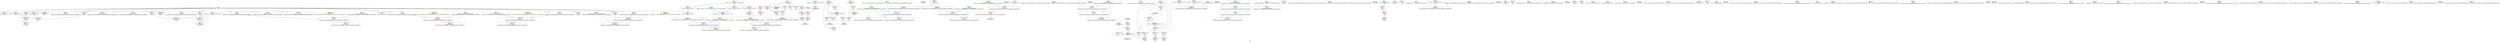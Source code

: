 digraph "SVFG" {
	label="SVFG";

	Node0x56235e0b0210 [shape=record,color=grey,label="{NodeID: 0\nNullPtr}"];
	Node0x56235e0b0210 -> Node0x56235e0c9410[style=solid];
	Node0x56235e0b0210 -> Node0x56235e0c9510[style=solid];
	Node0x56235e0b0210 -> Node0x56235e0c95e0[style=solid];
	Node0x56235e0b0210 -> Node0x56235e0c96b0[style=solid];
	Node0x56235e0b0210 -> Node0x56235e0c9780[style=solid];
	Node0x56235e0b0210 -> Node0x56235e0c9850[style=solid];
	Node0x56235e0b0210 -> Node0x56235e0c9920[style=solid];
	Node0x56235e0b0210 -> Node0x56235e0c99f0[style=solid];
	Node0x56235e0b0210 -> Node0x56235e0c9ac0[style=solid];
	Node0x56235e0b0210 -> Node0x56235e0c9b90[style=solid];
	Node0x56235e0b0210 -> Node0x56235e0c9c60[style=solid];
	Node0x56235e0b0210 -> Node0x56235e0c9d30[style=solid];
	Node0x56235e0b0210 -> Node0x56235e0c9e00[style=solid];
	Node0x56235e0b0210 -> Node0x56235e0c9ed0[style=solid];
	Node0x56235e0b0210 -> Node0x56235e0c9fa0[style=solid];
	Node0x56235e0b0210 -> Node0x56235e0ca070[style=solid];
	Node0x56235e0b0210 -> Node0x56235e0ca140[style=solid];
	Node0x56235e0b0210 -> Node0x56235e0ca210[style=solid];
	Node0x56235e0b0210 -> Node0x56235e0ca2e0[style=solid];
	Node0x56235e0b0210 -> Node0x56235e0ce1d0[style=solid];
	Node0x56235e0c7be0 [shape=record,color=purple,label="{NodeID: 97\n107\<--11\n\<--S\nmain\n}"];
	Node0x56235e0c7be0 -> Node0x56235e0cd100[style=solid];
	Node0x56235e0c5350 [shape=record,color=green,label="{NodeID: 14\n4\<--6\n_ZStL8__ioinit\<--_ZStL8__ioinit_field_insensitive\nGlob }"];
	Node0x56235e0c5350 -> Node0x56235e0caa60[style=solid];
	Node0x56235e0c7780 [shape=record,color=red,label="{NodeID: 111\n174\<--56\n\<--i\nmain\n}"];
	Node0x56235e0c6020 [shape=record,color=green,label="{NodeID: 28\n64\<--65\nexn.slot\<--exn.slot_field_insensitive\nmain\n}"];
	Node0x56235e0c6020 -> Node0x56235e0c79f0[style=solid];
	Node0x56235e0c6020 -> Node0x56235e0ce610[style=solid];
	Node0x56235e0c6020 -> Node0x56235e0ce7b0[style=solid];
	Node0x56235e0cd440 [shape=record,color=red,label="{NodeID: 125\n164\<--163\n\<--arrayidx22\nmain\n|{<s0>18}}"];
	Node0x56235e0cd440:s0 -> Node0x56235e0ed2a0[style=solid,color=red];
	Node0x56235e0c6d00 [shape=record,color=green,label="{NodeID: 42\n131\<--132\n_ZNSt7__cxx1112basic_stringIcSt11char_traitsIcESaIcEEixEm\<--_ZNSt7__cxx1112basic_stringIcSt11char_traitsIcESaIcEEixEm_field_insensitive\n}"];
	Node0x56235e0ebf90 [shape=record,color=black,label="{NodeID: 305\n36 = PHI()\n}"];
	Node0x56235e0cdfd0 [shape=record,color=blue,label="{NodeID: 139\n359\<--25\nllvm.global_ctors_0\<--\nGlob }"];
	Node0x56235e0c8a30 [shape=record,color=green,label="{NodeID: 56\n275\<--276\n__lhs.addr\<--__lhs.addr_field_insensitive\n_ZStplIcSt11char_traitsIcESaIcEENSt7__cxx1112basic_stringIT_T0_T1_EES5_RKS8_\n}"];
	Node0x56235e0c8a30 -> Node0x56235e0cd920[style=solid];
	Node0x56235e0c8a30 -> Node0x56235e0cefd0[style=solid];
	Node0x56235e0ed150 [shape=record,color=black,label="{NodeID: 319\n219 = PHI(60, 60, )\n1st arg _ZStplIcSt11char_traitsIcESaIcEENSt7__cxx1112basic_stringIT_T0_T1_EERKS8_S5_ }"];
	Node0x56235e0ed150 -> Node0x56235e0ceaf0[style=solid];
	Node0x56235e0cebc0 [shape=record,color=blue,label="{NodeID: 153\n223\<--220\n__rhs.addr\<--__rhs\n_ZStplIcSt11char_traitsIcESaIcEENSt7__cxx1112basic_stringIT_T0_T1_EERKS8_S5_\n}"];
	Node0x56235e0cebc0 -> Node0x56235e0cd5e0[style=dashed];
	Node0x56235e0c96b0 [shape=record,color=black,label="{NodeID: 70\n150\<--3\n\<--dummyVal\nmain\n}"];
	Node0x56235e0c96b0 -> Node0x56235e0ce6e0[style=solid];
	Node0x56235e0d4e00 [shape=record,color=grey,label="{NodeID: 250\n299 = Binary(298, 241, )\n}"];
	Node0x56235e0ca210 [shape=record,color=black,label="{NodeID: 84\n324\<--3\nlpad.val\<--dummyVal\n_ZStplIcSt11char_traitsIcESaIcEENSt7__cxx1112basic_stringIT_T0_T1_EES5_RKS8_\n}"];
	Node0x56235e0af320 [shape=record,color=green,label="{NodeID: 1\n7\<--1\n__dso_handle\<--dummyObj\nGlob }"];
	Node0x56235e0c7cb0 [shape=record,color=purple,label="{NodeID: 98\n126\<--11\narrayidx\<--S\nmain\n}"];
	Node0x56235e0c7cb0 -> Node0x56235e0cd1d0[style=solid];
	Node0x56235e0c5410 [shape=record,color=green,label="{NodeID: 15\n8\<--10\nn\<--n_field_insensitive\nGlob }"];
	Node0x56235e0c5410 -> Node0x56235e0c7510[style=solid];
	Node0x56235e0c5410 -> Node0x56235e0cded0[style=solid];
	Node0x56235e0c7850 [shape=record,color=red,label="{NodeID: 112\n189\<--56\n\<--i\nmain\n}"];
	Node0x56235e0c7850 -> Node0x56235e0d4c80[style=solid];
	Node0x56235e0c60f0 [shape=record,color=green,label="{NodeID: 29\n66\<--67\nehselector.slot\<--ehselector.slot_field_insensitive\nmain\n}"];
	Node0x56235e0c60f0 -> Node0x56235e0ccc20[style=solid];
	Node0x56235e0c60f0 -> Node0x56235e0ce6e0[style=solid];
	Node0x56235e0c60f0 -> Node0x56235e0ce880[style=solid];
	Node0x56235e0cd510 [shape=record,color=red,label="{NodeID: 126\n235\<--221\n\<--__lhs.addr\n_ZStplIcSt11char_traitsIcESaIcEENSt7__cxx1112basic_stringIT_T0_T1_EERKS8_S5_\n}"];
	Node0x56235e0c6e00 [shape=record,color=green,label="{NodeID: 43\n142\<--143\n_ZStplIcSt11char_traitsIcESaIcEENSt7__cxx1112basic_stringIT_T0_T1_EES5_RKS8_\<--_ZStplIcSt11char_traitsIcESaIcEENSt7__cxx1112basic_stringIT_T0_T1_EES5_RKS8__field_insensitive\n}"];
	Node0x56235e0ec060 [shape=record,color=black,label="{NodeID: 306\n112 = PHI()\n}"];
	Node0x56235e0ce0d0 [shape=record,color=blue,label="{NodeID: 140\n360\<--26\nllvm.global_ctors_1\<--_GLOBAL__sub_I_xyz111_0_1.cpp\nGlob }"];
	Node0x56235e0c8b00 [shape=record,color=green,label="{NodeID: 57\n277\<--278\n__rhs.addr\<--__rhs.addr_field_insensitive\n_ZStplIcSt11char_traitsIcESaIcEENSt7__cxx1112basic_stringIT_T0_T1_EES5_RKS8_\n}"];
	Node0x56235e0c8b00 -> Node0x56235e0cd9f0[style=solid];
	Node0x56235e0c8b00 -> Node0x56235e0cdac0[style=solid];
	Node0x56235e0c8b00 -> Node0x56235e0cf0a0[style=solid];
	Node0x56235e0ed2a0 [shape=record,color=black,label="{NodeID: 320\n220 = PHI(108, 164, )\n2nd arg _ZStplIcSt11char_traitsIcESaIcEENSt7__cxx1112basic_stringIT_T0_T1_EERKS8_S5_ }"];
	Node0x56235e0ed2a0 -> Node0x56235e0cebc0[style=solid];
	Node0x56235e0cec90 [shape=record,color=blue,label="{NodeID: 154\n225\<--234\nnrvo\<--\n_ZStplIcSt11char_traitsIcESaIcEENSt7__cxx1112basic_stringIT_T0_T1_EERKS8_S5_\n}"];
	Node0x56235e0cec90 -> Node0x56235e0ced60[style=dashed];
	Node0x56235e0c9780 [shape=record,color=black,label="{NodeID: 71\n154\<--3\n\<--dummyVal\nmain\n}"];
	Node0x56235e0d4f80 [shape=record,color=grey,label="{NodeID: 251\n86 = cmp(84, 85, )\n}"];
	Node0x56235e0ca2e0 [shape=record,color=black,label="{NodeID: 85\n325\<--3\nlpad.val5\<--dummyVal\n_ZStplIcSt11char_traitsIcESaIcEENSt7__cxx1112basic_stringIT_T0_T1_EES5_RKS8_\n}"];
	Node0x56235e0c44e0 [shape=record,color=green,label="{NodeID: 2\n9\<--1\n\<--dummyObj\nCan only get source location for instruction, argument, global var or function.}"];
	Node0x56235e0c7d80 [shape=record,color=purple,label="{NodeID: 99\n139\<--11\narrayidx17\<--S\nmain\n}"];
	Node0x56235e0c7d80 -> Node0x56235e0cd370[style=solid];
	Node0x56235e0c5510 [shape=record,color=green,label="{NodeID: 16\n11\<--14\nS\<--S_field_insensitive\nGlob }"];
	Node0x56235e0c5510 -> Node0x56235e0cab30[style=solid];
	Node0x56235e0c5510 -> Node0x56235e0c7b10[style=solid];
	Node0x56235e0c5510 -> Node0x56235e0c7be0[style=solid];
	Node0x56235e0c5510 -> Node0x56235e0c7cb0[style=solid];
	Node0x56235e0c5510 -> Node0x56235e0c7d80[style=solid];
	Node0x56235e0c5510 -> Node0x56235e0c7e50[style=solid];
	Node0x56235e0e0c60 [shape=record,color=yellow,style=double,label="{NodeID: 279\n24V_1 = ENCHI(MR_24V_0)\npts\{228 \}\nFun[_ZStplIcSt11char_traitsIcESaIcEENSt7__cxx1112basic_stringIT_T0_T1_EERKS8_S5_]}"];
	Node0x56235e0e0c60 -> Node0x56235e0cee30[style=dashed];
	Node0x56235e0c7920 [shape=record,color=red,label="{NodeID: 113\n121\<--58\n\<--l\nmain\n}"];
	Node0x56235e0c7920 -> Node0x56235e0d5100[style=solid];
	Node0x56235e0c61c0 [shape=record,color=green,label="{NodeID: 30\n68\<--69\nref.tmp3\<--ref.tmp3_field_insensitive\nmain\n|{<s0>9}}"];
	Node0x56235e0c61c0:s0 -> Node0x56235e0ed000[style=solid,color=red];
	Node0x56235e0cd5e0 [shape=record,color=red,label="{NodeID: 127\n239\<--223\n\<--__rhs.addr\n_ZStplIcSt11char_traitsIcESaIcEENSt7__cxx1112basic_stringIT_T0_T1_EERKS8_S5_\n}"];
	Node0x56235e0c6f00 [shape=record,color=green,label="{NodeID: 44\n177\<--178\nprintf\<--printf_field_insensitive\n}"];
	Node0x56235e0ec160 [shape=record,color=black,label="{NodeID: 307\n166 = PHI()\n}"];
	Node0x56235e0ce1d0 [shape=record,color=blue, style = dotted,label="{NodeID: 141\n361\<--3\nllvm.global_ctors_2\<--dummyVal\nGlob }"];
	Node0x56235e0c8bd0 [shape=record,color=green,label="{NodeID: 58\n279\<--280\nnrvo\<--nrvo_field_insensitive\n_ZStplIcSt11char_traitsIcESaIcEENSt7__cxx1112basic_stringIT_T0_T1_EES5_RKS8_\n}"];
	Node0x56235e0c8bd0 -> Node0x56235e0cdb90[style=solid];
	Node0x56235e0c8bd0 -> Node0x56235e0cf170[style=solid];
	Node0x56235e0c8bd0 -> Node0x56235e0cf310[style=solid];
	Node0x56235e0ced60 [shape=record,color=blue,label="{NodeID: 155\n225\<--245\nnrvo\<--\n_ZStplIcSt11char_traitsIcESaIcEENSt7__cxx1112basic_stringIT_T0_T1_EERKS8_S5_\n}"];
	Node0x56235e0ced60 -> Node0x56235e0cd6b0[style=dashed];
	Node0x56235e0c9850 [shape=record,color=black,label="{NodeID: 72\n155\<--3\n\<--dummyVal\nmain\n}"];
	Node0x56235e0c9850 -> Node0x56235e0ce7b0[style=solid];
	Node0x56235e0d5100 [shape=record,color=grey,label="{NodeID: 252\n122 = cmp(120, 121, )\n}"];
	Node0x56235e0ca3b0 [shape=record,color=black,label="{NodeID: 86\n37\<--38\n\<--_ZNSt8ios_base4InitD1Ev\nCan only get source location for instruction, argument, global var or function.}"];
	Node0x56235e0c4570 [shape=record,color=green,label="{NodeID: 3\n15\<--1\n.str\<--dummyObj\nGlob }"];
	Node0x56235e0df890 [shape=record,color=yellow,style=double,label="{NodeID: 266\n10V_1 = ENCHI(MR_10V_0)\npts\{65 \}\nFun[main]}"];
	Node0x56235e0df890 -> Node0x56235e0ce610[style=dashed];
	Node0x56235e0df890 -> Node0x56235e0ce7b0[style=dashed];
	Node0x56235e0c7e50 [shape=record,color=purple,label="{NodeID: 100\n163\<--11\narrayidx22\<--S\nmain\n}"];
	Node0x56235e0c7e50 -> Node0x56235e0cd440[style=solid];
	Node0x56235e0c5610 [shape=record,color=green,label="{NodeID: 17\n24\<--28\nllvm.global_ctors\<--llvm.global_ctors_field_insensitive\nGlob }"];
	Node0x56235e0c5610 -> Node0x56235e0c8260[style=solid];
	Node0x56235e0c5610 -> Node0x56235e0c7310[style=solid];
	Node0x56235e0c5610 -> Node0x56235e0c7410[style=solid];
	Node0x56235e0e0d40 [shape=record,color=yellow,style=double,label="{NodeID: 280\n26V_1 = ENCHI(MR_26V_0)\npts\{230 \}\nFun[_ZStplIcSt11char_traitsIcESaIcEENSt7__cxx1112basic_stringIT_T0_T1_EERKS8_S5_]}"];
	Node0x56235e0e0d40 -> Node0x56235e0cef00[style=dashed];
	Node0x56235e0c79f0 [shape=record,color=red,label="{NodeID: 114\n195\<--64\nexn\<--exn.slot\nmain\n}"];
	Node0x56235e0c6290 [shape=record,color=green,label="{NodeID: 31\n70\<--71\nj\<--j_field_insensitive\nmain\n}"];
	Node0x56235e0c6290 -> Node0x56235e0cccf0[style=solid];
	Node0x56235e0c6290 -> Node0x56235e0ccdc0[style=solid];
	Node0x56235e0c6290 -> Node0x56235e0cce90[style=solid];
	Node0x56235e0c6290 -> Node0x56235e0ccf60[style=solid];
	Node0x56235e0c6290 -> Node0x56235e0cd030[style=solid];
	Node0x56235e0c6290 -> Node0x56235e0ce540[style=solid];
	Node0x56235e0c6290 -> Node0x56235e0ce950[style=solid];
	Node0x56235e0cd6b0 [shape=record,color=red,label="{NodeID: 128\n246\<--225\nnrvo.val\<--nrvo\n_ZStplIcSt11char_traitsIcESaIcEENSt7__cxx1112basic_stringIT_T0_T1_EERKS8_S5_\n}"];
	Node0x56235e0c7000 [shape=record,color=green,label="{NodeID: 45\n180\<--181\n_ZStlsIcSt11char_traitsIcESaIcEERSt13basic_ostreamIT_T0_ES7_RKNSt7__cxx1112basic_stringIS4_S5_T1_EE\<--_ZStlsIcSt11char_traitsIcESaIcEERSt13basic_ostreamIT_T0_ES7_RKNSt7__cxx1112basic_stringIS4_S5_T1_EE_field_insensitive\n}"];
	Node0x56235e0ec260 [shape=record,color=black,label="{NodeID: 308\n176 = PHI()\n}"];
	Node0x56235e0ce2d0 [shape=record,color=blue,label="{NodeID: 142\n54\<--9\nretval\<--\nmain\n}"];
	Node0x56235e0ce2d0 -> Node0x56235e0c75e0[style=dashed];
	Node0x56235e0c8ca0 [shape=record,color=green,label="{NodeID: 59\n281\<--282\n__len\<--__len_field_insensitive\n_ZStplIcSt11char_traitsIcESaIcEENSt7__cxx1112basic_stringIT_T0_T1_EES5_RKS8_\n}"];
	Node0x56235e0c8ca0 -> Node0x56235e0cdc60[style=solid];
	Node0x56235e0c8ca0 -> Node0x56235e0cf240[style=solid];
	Node0x56235e0cee30 [shape=record,color=blue,label="{NodeID: 156\n227\<--249\nexn.slot\<--\n_ZStplIcSt11char_traitsIcESaIcEENSt7__cxx1112basic_stringIT_T0_T1_EERKS8_S5_\n}"];
	Node0x56235e0cee30 -> Node0x56235e0cd780[style=dashed];
	Node0x56235e0c9920 [shape=record,color=black,label="{NodeID: 73\n157\<--3\n\<--dummyVal\nmain\n}"];
	Node0x56235e0c9920 -> Node0x56235e0ce880[style=solid];
	Node0x56235e0d5280 [shape=record,color=grey,label="{NodeID: 253\n135 = cmp(128, 134, )\n}"];
	Node0x56235e0ca4b0 [shape=record,color=black,label="{NodeID: 87\n95\<--92\nconv\<--call2\nmain\n}"];
	Node0x56235e0ca4b0 -> Node0x56235e0ce470[style=solid];
	Node0x56235e0c4600 [shape=record,color=green,label="{NodeID: 4\n17\<--1\n.str.1\<--dummyObj\nGlob }"];
	Node0x56235e0df970 [shape=record,color=yellow,style=double,label="{NodeID: 267\n12V_1 = ENCHI(MR_12V_0)\npts\{67 \}\nFun[main]}"];
	Node0x56235e0df970 -> Node0x56235e0ce6e0[style=dashed];
	Node0x56235e0df970 -> Node0x56235e0ce880[style=dashed];
	Node0x56235e0c7f20 [shape=record,color=purple,label="{NodeID: 101\n77\<--15\n\<--.str\nmain\n}"];
	Node0x56235e0c5710 [shape=record,color=green,label="{NodeID: 18\n29\<--30\n__cxx_global_var_init\<--__cxx_global_var_init_field_insensitive\n}"];
	Node0x56235e0ccc20 [shape=record,color=red,label="{NodeID: 115\n196\<--66\nsel\<--ehselector.slot\nmain\n}"];
	Node0x56235e0c6360 [shape=record,color=green,label="{NodeID: 32\n72\<--73\nref.tmp15\<--ref.tmp15_field_insensitive\nmain\n|{<s0>13}}"];
	Node0x56235e0c6360:s0 -> Node0x56235e0ec990[style=solid,color=red];
	Node0x56235e0cd780 [shape=record,color=red,label="{NodeID: 129\n258\<--227\nexn\<--exn.slot\n_ZStplIcSt11char_traitsIcESaIcEENSt7__cxx1112basic_stringIT_T0_T1_EERKS8_S5_\n}"];
	Node0x56235e0c7100 [shape=record,color=green,label="{NodeID: 46\n183\<--184\n_ZSt4endlIcSt11char_traitsIcEERSt13basic_ostreamIT_T0_ES6_\<--_ZSt4endlIcSt11char_traitsIcEERSt13basic_ostreamIT_T0_ES6__field_insensitive\n}"];
	Node0x56235e0ec360 [shape=record,color=black,label="{NodeID: 309\n179 = PHI()\n}"];
	Node0x56235e0ce3a0 [shape=record,color=blue,label="{NodeID: 143\n56\<--82\ni\<--\nmain\n}"];
	Node0x56235e0ce3a0 -> Node0x56235e0dc880[style=dashed];
	Node0x56235e0c8d70 [shape=record,color=green,label="{NodeID: 60\n283\<--284\nexn.slot\<--exn.slot_field_insensitive\n_ZStplIcSt11char_traitsIcESaIcEENSt7__cxx1112basic_stringIT_T0_T1_EES5_RKS8_\n}"];
	Node0x56235e0c8d70 -> Node0x56235e0cdd30[style=solid];
	Node0x56235e0c8d70 -> Node0x56235e0cf3e0[style=solid];
	Node0x56235e0cef00 [shape=record,color=blue,label="{NodeID: 157\n229\<--251\nehselector.slot\<--\n_ZStplIcSt11char_traitsIcESaIcEENSt7__cxx1112basic_stringIT_T0_T1_EERKS8_S5_\n}"];
	Node0x56235e0cef00 -> Node0x56235e0cd850[style=dashed];
	Node0x56235e0c99f0 [shape=record,color=black,label="{NodeID: 74\n197\<--3\nlpad.val\<--dummyVal\nmain\n}"];
	Node0x56235e0ca580 [shape=record,color=black,label="{NodeID: 88\n125\<--124\nidxprom\<--\nmain\n}"];
	Node0x56235e0c4690 [shape=record,color=green,label="{NodeID: 5\n19\<--1\n.str.2\<--dummyObj\nGlob }"];
	Node0x56235e0c7ff0 [shape=record,color=purple,label="{NodeID: 102\n88\<--17\n\<--.str.1\nmain\n}"];
	Node0x56235e0c5810 [shape=record,color=green,label="{NodeID: 19\n33\<--34\n_ZNSt8ios_base4InitC1Ev\<--_ZNSt8ios_base4InitC1Ev_field_insensitive\n}"];
	Node0x56235e0cccf0 [shape=record,color=red,label="{NodeID: 116\n120\<--70\n\<--j\nmain\n}"];
	Node0x56235e0cccf0 -> Node0x56235e0d5100[style=solid];
	Node0x56235e0c6430 [shape=record,color=green,label="{NodeID: 33\n74\<--75\nref.tmp20\<--ref.tmp20_field_insensitive\nmain\n|{<s0>18}}"];
	Node0x56235e0c6430:s0 -> Node0x56235e0ed000[style=solid,color=red];
	Node0x56235e0cd850 [shape=record,color=red,label="{NodeID: 130\n259\<--229\nsel\<--ehselector.slot\n_ZStplIcSt11char_traitsIcESaIcEENSt7__cxx1112basic_stringIT_T0_T1_EERKS8_S5_\n}"];
	Node0x56235e0c7200 [shape=record,color=green,label="{NodeID: 47\n185\<--186\n_ZNSolsEPFRSoS_E\<--_ZNSolsEPFRSoS_E_field_insensitive\n}"];
	Node0x56235e0ec4c0 [shape=record,color=black,label="{NodeID: 310\n182 = PHI()\n}"];
	Node0x56235e0ce470 [shape=record,color=blue,label="{NodeID: 144\n58\<--95\nl\<--conv\nmain\n}"];
	Node0x56235e0ce470 -> Node0x56235e0c7920[style=dashed];
	Node0x56235e0ce470 -> Node0x56235e0dcd80[style=dashed];
	Node0x56235e0c8e40 [shape=record,color=green,label="{NodeID: 61\n285\<--286\nehselector.slot\<--ehselector.slot_field_insensitive\n_ZStplIcSt11char_traitsIcESaIcEENSt7__cxx1112basic_stringIT_T0_T1_EES5_RKS8_\n}"];
	Node0x56235e0c8e40 -> Node0x56235e0cde00[style=solid];
	Node0x56235e0c8e40 -> Node0x56235e0cf4b0[style=solid];
	Node0x56235e0cefd0 [shape=record,color=blue,label="{NodeID: 158\n275\<--273\n__lhs.addr\<--__lhs\n_ZStplIcSt11char_traitsIcESaIcEENSt7__cxx1112basic_stringIT_T0_T1_EES5_RKS8_\n}"];
	Node0x56235e0cefd0 -> Node0x56235e0cd920[style=dashed];
	Node0x56235e0c9ac0 [shape=record,color=black,label="{NodeID: 75\n198\<--3\nlpad.val34\<--dummyVal\nmain\n}"];
	Node0x56235e0dc880 [shape=record,color=black,label="{NodeID: 255\nMR_6V_3 = PHI(MR_6V_4, MR_6V_2, )\npts\{57 \}\n}"];
	Node0x56235e0dc880 -> Node0x56235e0c76b0[style=dashed];
	Node0x56235e0dc880 -> Node0x56235e0c7780[style=dashed];
	Node0x56235e0dc880 -> Node0x56235e0c7850[style=dashed];
	Node0x56235e0dc880 -> Node0x56235e0cea20[style=dashed];
	Node0x56235e0ca650 [shape=record,color=black,label="{NodeID: 89\n128\<--127\nconv10\<--\nmain\n}"];
	Node0x56235e0ca650 -> Node0x56235e0d5280[style=solid];
	Node0x56235e0c4ed0 [shape=record,color=green,label="{NodeID: 6\n21\<--1\n.str.3\<--dummyObj\nGlob }"];
	Node0x56235e0dfb30 [shape=record,color=yellow,style=double,label="{NodeID: 269\n16V_1 = ENCHI(MR_16V_0)\npts\{140000 \}\nFun[main]}"];
	Node0x56235e0dfb30 -> Node0x56235e0cd100[style=dashed];
	Node0x56235e0dfb30 -> Node0x56235e0cd1d0[style=dashed];
	Node0x56235e0dfb30 -> Node0x56235e0cd370[style=dashed];
	Node0x56235e0dfb30 -> Node0x56235e0cd440[style=dashed];
	Node0x56235e0c80c0 [shape=record,color=purple,label="{NodeID: 103\n100\<--19\n\<--.str.2\nmain\n}"];
	Node0x56235e0c5910 [shape=record,color=green,label="{NodeID: 20\n39\<--40\n__cxa_atexit\<--__cxa_atexit_field_insensitive\n}"];
	Node0x56235e0ccdc0 [shape=record,color=red,label="{NodeID: 117\n124\<--70\n\<--j\nmain\n}"];
	Node0x56235e0ccdc0 -> Node0x56235e0ca580[style=solid];
	Node0x56235e0c6500 [shape=record,color=green,label="{NodeID: 34\n79\<--80\nscanf\<--scanf_field_insensitive\n}"];
	Node0x56235e0cd920 [shape=record,color=red,label="{NodeID: 131\n303\<--275\n\<--__lhs.addr\n_ZStplIcSt11char_traitsIcESaIcEENSt7__cxx1112basic_stringIT_T0_T1_EES5_RKS8_\n}"];
	Node0x56235e0c8320 [shape=record,color=green,label="{NodeID: 48\n211\<--212\n__gxx_personality_v0\<--__gxx_personality_v0_field_insensitive\n}"];
	Node0x56235e0ec590 [shape=record,color=black,label="{NodeID: 311\n240 = PHI()\n}"];
	Node0x56235e0ce540 [shape=record,color=blue,label="{NodeID: 145\n70\<--82\nj\<--\nmain\n}"];
	Node0x56235e0ce540 -> Node0x56235e0cccf0[style=dashed];
	Node0x56235e0ce540 -> Node0x56235e0ccdc0[style=dashed];
	Node0x56235e0ce540 -> Node0x56235e0cce90[style=dashed];
	Node0x56235e0ce540 -> Node0x56235e0ccf60[style=dashed];
	Node0x56235e0ce540 -> Node0x56235e0cd030[style=dashed];
	Node0x56235e0ce540 -> Node0x56235e0ce950[style=dashed];
	Node0x56235e0ce540 -> Node0x56235e0dd280[style=dashed];
	Node0x56235e0c8f10 [shape=record,color=green,label="{NodeID: 62\n291\<--292\n_ZNSt7__cxx1112basic_stringIcSt11char_traitsIcESaIcEEC1Ev\<--_ZNSt7__cxx1112basic_stringIcSt11char_traitsIcESaIcEEC1Ev_field_insensitive\n}"];
	Node0x56235e0cf0a0 [shape=record,color=blue,label="{NodeID: 159\n277\<--274\n__rhs.addr\<--__rhs\n_ZStplIcSt11char_traitsIcESaIcEENSt7__cxx1112basic_stringIT_T0_T1_EES5_RKS8_\n}"];
	Node0x56235e0cf0a0 -> Node0x56235e0cd9f0[style=dashed];
	Node0x56235e0cf0a0 -> Node0x56235e0cdac0[style=dashed];
	Node0x56235e0c9b90 [shape=record,color=black,label="{NodeID: 76\n248\<--3\n\<--dummyVal\n_ZStplIcSt11char_traitsIcESaIcEENSt7__cxx1112basic_stringIT_T0_T1_EERKS8_S5_\n}"];
	Node0x56235e0dcd80 [shape=record,color=black,label="{NodeID: 256\nMR_8V_2 = PHI(MR_8V_3, MR_8V_1, )\npts\{59 \}\n}"];
	Node0x56235e0dcd80 -> Node0x56235e0ce470[style=dashed];
	Node0x56235e0ca720 [shape=record,color=black,label="{NodeID: 90\n134\<--133\nconv13\<--\nmain\n}"];
	Node0x56235e0ca720 -> Node0x56235e0d5280[style=solid];
	Node0x56235e0c4f60 [shape=record,color=green,label="{NodeID: 7\n23\<--1\n_ZSt4cout\<--dummyObj\nGlob }"];
	Node0x56235e0c8190 [shape=record,color=purple,label="{NodeID: 104\n175\<--21\n\<--.str.3\nmain\n}"];
	Node0x56235e0c5a10 [shape=record,color=green,label="{NodeID: 21\n38\<--44\n_ZNSt8ios_base4InitD1Ev\<--_ZNSt8ios_base4InitD1Ev_field_insensitive\n}"];
	Node0x56235e0c5a10 -> Node0x56235e0ca3b0[style=solid];
	Node0x56235e0cce90 [shape=record,color=red,label="{NodeID: 118\n137\<--70\n\<--j\nmain\n}"];
	Node0x56235e0cce90 -> Node0x56235e0ca7f0[style=solid];
	Node0x56235e0c6600 [shape=record,color=green,label="{NodeID: 35\n93\<--94\nstrlen\<--strlen_field_insensitive\n}"];
	Node0x56235e0cd9f0 [shape=record,color=red,label="{NodeID: 132\n293\<--277\n\<--__rhs.addr\n_ZStplIcSt11char_traitsIcESaIcEENSt7__cxx1112basic_stringIT_T0_T1_EES5_RKS8_\n}"];
	Node0x56235e0c8420 [shape=record,color=green,label="{NodeID: 49\n221\<--222\n__lhs.addr\<--__lhs.addr_field_insensitive\n_ZStplIcSt11char_traitsIcESaIcEENSt7__cxx1112basic_stringIT_T0_T1_EERKS8_S5_\n}"];
	Node0x56235e0c8420 -> Node0x56235e0cd510[style=solid];
	Node0x56235e0c8420 -> Node0x56235e0ceaf0[style=solid];
	Node0x56235e0ec660 [shape=record,color=black,label="{NodeID: 312\n304 = PHI()\n}"];
	Node0x56235e0ce610 [shape=record,color=blue,label="{NodeID: 146\n64\<--148\nexn.slot\<--\nmain\n}"];
	Node0x56235e0ce610 -> Node0x56235e0c79f0[style=dashed];
	Node0x56235e0c9010 [shape=record,color=green,label="{NodeID: 63\n295\<--296\n_ZNKSt7__cxx1112basic_stringIcSt11char_traitsIcESaIcEE4sizeEv\<--_ZNKSt7__cxx1112basic_stringIcSt11char_traitsIcESaIcEE4sizeEv_field_insensitive\n}"];
	Node0x56235e0cf170 [shape=record,color=blue,label="{NodeID: 160\n279\<--234\nnrvo\<--\n_ZStplIcSt11char_traitsIcESaIcEENSt7__cxx1112basic_stringIT_T0_T1_EES5_RKS8_\n}"];
	Node0x56235e0cf170 -> Node0x56235e0cf310[style=dashed];
	Node0x56235e0c9c60 [shape=record,color=black,label="{NodeID: 77\n249\<--3\n\<--dummyVal\n_ZStplIcSt11char_traitsIcESaIcEENSt7__cxx1112basic_stringIT_T0_T1_EERKS8_S5_\n}"];
	Node0x56235e0c9c60 -> Node0x56235e0cee30[style=solid];
	Node0x56235e0dd280 [shape=record,color=black,label="{NodeID: 257\nMR_14V_2 = PHI(MR_14V_4, MR_14V_1, )\npts\{71 \}\n}"];
	Node0x56235e0dd280 -> Node0x56235e0ce540[style=dashed];
	Node0x56235e0ca7f0 [shape=record,color=black,label="{NodeID: 91\n138\<--137\nidxprom16\<--\nmain\n}"];
	Node0x56235e0c4ff0 [shape=record,color=green,label="{NodeID: 8\n25\<--1\n\<--dummyObj\nCan only get source location for instruction, argument, global var or function.}"];
	Node0x56235e0c8260 [shape=record,color=purple,label="{NodeID: 105\n359\<--24\nllvm.global_ctors_0\<--llvm.global_ctors\nGlob }"];
	Node0x56235e0c8260 -> Node0x56235e0cdfd0[style=solid];
	Node0x56235e0c5b10 [shape=record,color=green,label="{NodeID: 22\n51\<--52\nmain\<--main_field_insensitive\n}"];
	Node0x56235e0ccf60 [shape=record,color=red,label="{NodeID: 119\n161\<--70\n\<--j\nmain\n}"];
	Node0x56235e0ccf60 -> Node0x56235e0ca8c0[style=solid];
	Node0x56235e0c6700 [shape=record,color=green,label="{NodeID: 36\n98\<--99\n_ZNSaIcEC1Ev\<--_ZNSaIcEC1Ev_field_insensitive\n}"];
	Node0x56235e0cdac0 [shape=record,color=red,label="{NodeID: 133\n305\<--277\n\<--__rhs.addr\n_ZStplIcSt11char_traitsIcESaIcEENSt7__cxx1112basic_stringIT_T0_T1_EES5_RKS8_\n}"];
	Node0x56235e0c84f0 [shape=record,color=green,label="{NodeID: 50\n223\<--224\n__rhs.addr\<--__rhs.addr_field_insensitive\n_ZStplIcSt11char_traitsIcESaIcEENSt7__cxx1112basic_stringIT_T0_T1_EERKS8_S5_\n}"];
	Node0x56235e0c84f0 -> Node0x56235e0cd5e0[style=solid];
	Node0x56235e0c84f0 -> Node0x56235e0cebc0[style=solid];
	Node0x56235e0ec760 [shape=record,color=black,label="{NodeID: 313\n294 = PHI()\n}"];
	Node0x56235e0ec760 -> Node0x56235e0cf240[style=solid];
	Node0x56235e0ce6e0 [shape=record,color=blue,label="{NodeID: 147\n66\<--150\nehselector.slot\<--\nmain\n}"];
	Node0x56235e0ce6e0 -> Node0x56235e0ccc20[style=dashed];
	Node0x56235e0c9110 [shape=record,color=green,label="{NodeID: 64\n301\<--302\n_ZNSt7__cxx1112basic_stringIcSt11char_traitsIcESaIcEE7reserveEm\<--_ZNSt7__cxx1112basic_stringIcSt11char_traitsIcESaIcEE7reserveEm_field_insensitive\n}"];
	Node0x56235e0cf240 [shape=record,color=blue,label="{NodeID: 161\n281\<--294\n__len\<--call\n_ZStplIcSt11char_traitsIcESaIcEENSt7__cxx1112basic_stringIT_T0_T1_EES5_RKS8_\n}"];
	Node0x56235e0cf240 -> Node0x56235e0cdc60[style=dashed];
	Node0x56235e0c9d30 [shape=record,color=black,label="{NodeID: 78\n251\<--3\n\<--dummyVal\n_ZStplIcSt11char_traitsIcESaIcEENSt7__cxx1112basic_stringIT_T0_T1_EERKS8_S5_\n}"];
	Node0x56235e0c9d30 -> Node0x56235e0cef00[style=solid];
	Node0x56235e0ca8c0 [shape=record,color=black,label="{NodeID: 92\n162\<--161\nidxprom21\<--\nmain\n}"];
	Node0x56235e0c5080 [shape=record,color=green,label="{NodeID: 9\n82\<--1\n\<--dummyObj\nCan only get source location for instruction, argument, global var or function.}"];
	Node0x56235e0c7310 [shape=record,color=purple,label="{NodeID: 106\n360\<--24\nllvm.global_ctors_1\<--llvm.global_ctors\nGlob }"];
	Node0x56235e0c7310 -> Node0x56235e0ce0d0[style=solid];
	Node0x56235e0c5c10 [shape=record,color=green,label="{NodeID: 23\n54\<--55\nretval\<--retval_field_insensitive\nmain\n}"];
	Node0x56235e0c5c10 -> Node0x56235e0c75e0[style=solid];
	Node0x56235e0c5c10 -> Node0x56235e0ce2d0[style=solid];
	Node0x56235e0cd030 [shape=record,color=red,label="{NodeID: 120\n170\<--70\n\<--j\nmain\n}"];
	Node0x56235e0cd030 -> Node0x56235e0d4b00[style=solid];
	Node0x56235e0c6800 [shape=record,color=green,label="{NodeID: 37\n102\<--103\n_ZNSt7__cxx1112basic_stringIcSt11char_traitsIcESaIcEEC1EPKcRKS3_\<--_ZNSt7__cxx1112basic_stringIcSt11char_traitsIcESaIcEEC1EPKcRKS3__field_insensitive\n}"];
	Node0x56235e0ea050 [shape=record,color=black,label="{NodeID: 300\n78 = PHI()\n}"];
	Node0x56235e0cdb90 [shape=record,color=red,label="{NodeID: 134\n310\<--279\nnrvo.val\<--nrvo\n_ZStplIcSt11char_traitsIcESaIcEENSt7__cxx1112basic_stringIT_T0_T1_EES5_RKS8_\n}"];
	Node0x56235e0c85c0 [shape=record,color=green,label="{NodeID: 51\n225\<--226\nnrvo\<--nrvo_field_insensitive\n_ZStplIcSt11char_traitsIcESaIcEENSt7__cxx1112basic_stringIT_T0_T1_EERKS8_S5_\n}"];
	Node0x56235e0c85c0 -> Node0x56235e0cd6b0[style=solid];
	Node0x56235e0c85c0 -> Node0x56235e0cec90[style=solid];
	Node0x56235e0c85c0 -> Node0x56235e0ced60[style=solid];
	Node0x56235e0ec8c0 [shape=record,color=black,label="{NodeID: 314\n306 = PHI()\n}"];
	Node0x56235e0ce7b0 [shape=record,color=blue,label="{NodeID: 148\n64\<--155\nexn.slot\<--\nmain\n}"];
	Node0x56235e0ce7b0 -> Node0x56235e0c79f0[style=dashed];
	Node0x56235e0c9210 [shape=record,color=green,label="{NodeID: 65\n307\<--308\n_ZNSt7__cxx1112basic_stringIcSt11char_traitsIcESaIcEE6appendERKS4_\<--_ZNSt7__cxx1112basic_stringIcSt11char_traitsIcESaIcEE6appendERKS4__field_insensitive\n}"];
	Node0x56235e0cf310 [shape=record,color=blue,label="{NodeID: 162\n279\<--245\nnrvo\<--\n_ZStplIcSt11char_traitsIcESaIcEENSt7__cxx1112basic_stringIT_T0_T1_EES5_RKS8_\n}"];
	Node0x56235e0cf310 -> Node0x56235e0cdb90[style=dashed];
	Node0x56235e0c9e00 [shape=record,color=black,label="{NodeID: 79\n260\<--3\nlpad.val\<--dummyVal\n_ZStplIcSt11char_traitsIcESaIcEENSt7__cxx1112basic_stringIT_T0_T1_EERKS8_S5_\n}"];
	Node0x56235e0ca990 [shape=record,color=black,label="{NodeID: 93\n53\<--193\nmain_ret\<--\nmain\n}"];
	Node0x56235e0c5110 [shape=record,color=green,label="{NodeID: 10\n130\<--1\n\<--dummyObj\nCan only get source location for instruction, argument, global var or function.}"];
	Node0x56235e0c7410 [shape=record,color=purple,label="{NodeID: 107\n361\<--24\nllvm.global_ctors_2\<--llvm.global_ctors\nGlob }"];
	Node0x56235e0c7410 -> Node0x56235e0ce1d0[style=solid];
	Node0x56235e0c5ce0 [shape=record,color=green,label="{NodeID: 24\n56\<--57\ni\<--i_field_insensitive\nmain\n}"];
	Node0x56235e0c5ce0 -> Node0x56235e0c76b0[style=solid];
	Node0x56235e0c5ce0 -> Node0x56235e0c7780[style=solid];
	Node0x56235e0c5ce0 -> Node0x56235e0c7850[style=solid];
	Node0x56235e0c5ce0 -> Node0x56235e0ce3a0[style=solid];
	Node0x56235e0c5ce0 -> Node0x56235e0cea20[style=solid];
	Node0x56235e0cd100 [shape=record,color=red,label="{NodeID: 121\n108\<--107\n\<--\nmain\n|{<s0>9}}"];
	Node0x56235e0cd100:s0 -> Node0x56235e0ed2a0[style=solid,color=red];
	Node0x56235e0c6900 [shape=record,color=green,label="{NodeID: 38\n105\<--106\n_ZNSaIcED1Ev\<--_ZNSaIcED1Ev_field_insensitive\n}"];
	Node0x56235e0ea120 [shape=record,color=black,label="{NodeID: 301\n129 = PHI()\n}"];
	Node0x56235e0ea120 -> Node0x56235e0cd2a0[style=solid];
	Node0x56235e0cdc60 [shape=record,color=red,label="{NodeID: 135\n298\<--281\n\<--__len\n_ZStplIcSt11char_traitsIcESaIcEENSt7__cxx1112basic_stringIT_T0_T1_EES5_RKS8_\n}"];
	Node0x56235e0cdc60 -> Node0x56235e0d4e00[style=solid];
	Node0x56235e0c8690 [shape=record,color=green,label="{NodeID: 52\n227\<--228\nexn.slot\<--exn.slot_field_insensitive\n_ZStplIcSt11char_traitsIcESaIcEENSt7__cxx1112basic_stringIT_T0_T1_EERKS8_S5_\n}"];
	Node0x56235e0c8690 -> Node0x56235e0cd780[style=solid];
	Node0x56235e0c8690 -> Node0x56235e0cee30[style=solid];
	Node0x56235e0ec990 [shape=record,color=black,label="{NodeID: 315\n272 = PHI(72, )\n0th arg _ZStplIcSt11char_traitsIcESaIcEENSt7__cxx1112basic_stringIT_T0_T1_EES5_RKS8_ }"];
	Node0x56235e0ce880 [shape=record,color=blue,label="{NodeID: 149\n66\<--157\nehselector.slot\<--\nmain\n}"];
	Node0x56235e0ce880 -> Node0x56235e0ccc20[style=dashed];
	Node0x56235e0c9310 [shape=record,color=green,label="{NodeID: 66\n26\<--355\n_GLOBAL__sub_I_xyz111_0_1.cpp\<--_GLOBAL__sub_I_xyz111_0_1.cpp_field_insensitive\n}"];
	Node0x56235e0c9310 -> Node0x56235e0ce0d0[style=solid];
	Node0x56235e0cf3e0 [shape=record,color=blue,label="{NodeID: 163\n283\<--313\nexn.slot\<--\n_ZStplIcSt11char_traitsIcESaIcEENSt7__cxx1112basic_stringIT_T0_T1_EES5_RKS8_\n}"];
	Node0x56235e0cf3e0 -> Node0x56235e0cdd30[style=dashed];
	Node0x56235e0c9ed0 [shape=record,color=black,label="{NodeID: 80\n261\<--3\nlpad.val1\<--dummyVal\n_ZStplIcSt11char_traitsIcESaIcEENSt7__cxx1112basic_stringIT_T0_T1_EERKS8_S5_\n}"];
	Node0x56235e0caa60 [shape=record,color=purple,label="{NodeID: 94\n35\<--4\n\<--_ZStL8__ioinit\n__cxx_global_var_init\n}"];
	Node0x56235e0c51a0 [shape=record,color=green,label="{NodeID: 11\n234\<--1\n\<--dummyObj\nCan only get source location for instruction, argument, global var or function.}"];
	Node0x56235e0dffc0 [shape=record,color=yellow,style=double,label="{NodeID: 274\n36V_1 = ENCHI(MR_36V_0)\npts\{284 \}\nFun[_ZStplIcSt11char_traitsIcESaIcEENSt7__cxx1112basic_stringIT_T0_T1_EES5_RKS8_]}"];
	Node0x56235e0dffc0 -> Node0x56235e0cf3e0[style=dashed];
	Node0x56235e0c7510 [shape=record,color=red,label="{NodeID: 108\n85\<--8\n\<--n\nmain\n}"];
	Node0x56235e0c7510 -> Node0x56235e0d4f80[style=solid];
	Node0x56235e0c5db0 [shape=record,color=green,label="{NodeID: 25\n58\<--59\nl\<--l_field_insensitive\nmain\n}"];
	Node0x56235e0c5db0 -> Node0x56235e0c7920[style=solid];
	Node0x56235e0c5db0 -> Node0x56235e0ce470[style=solid];
	Node0x56235e0cd1d0 [shape=record,color=red,label="{NodeID: 122\n127\<--126\n\<--arrayidx\nmain\n}"];
	Node0x56235e0cd1d0 -> Node0x56235e0ca650[style=solid];
	Node0x56235e0c6a00 [shape=record,color=green,label="{NodeID: 39\n110\<--111\n_ZStplIcSt11char_traitsIcESaIcEENSt7__cxx1112basic_stringIT_T0_T1_EERKS8_S5_\<--_ZStplIcSt11char_traitsIcESaIcEENSt7__cxx1112basic_stringIT_T0_T1_EERKS8_S5__field_insensitive\n}"];
	Node0x56235e0ebcc0 [shape=record,color=black,label="{NodeID: 302\n90 = PHI()\n}"];
	Node0x56235e0cdd30 [shape=record,color=red,label="{NodeID: 136\n322\<--283\nexn\<--exn.slot\n_ZStplIcSt11char_traitsIcESaIcEENSt7__cxx1112basic_stringIT_T0_T1_EES5_RKS8_\n}"];
	Node0x56235e0c8760 [shape=record,color=green,label="{NodeID: 53\n229\<--230\nehselector.slot\<--ehselector.slot_field_insensitive\n_ZStplIcSt11char_traitsIcESaIcEENSt7__cxx1112basic_stringIT_T0_T1_EERKS8_S5_\n}"];
	Node0x56235e0c8760 -> Node0x56235e0cd850[style=solid];
	Node0x56235e0c8760 -> Node0x56235e0cef00[style=solid];
	Node0x56235e0ece20 [shape=record,color=black,label="{NodeID: 316\n273 = PHI(140, )\n1st arg _ZStplIcSt11char_traitsIcESaIcEENSt7__cxx1112basic_stringIT_T0_T1_EES5_RKS8_ }"];
	Node0x56235e0ece20 -> Node0x56235e0cefd0[style=solid];
	Node0x56235e0ce950 [shape=record,color=blue,label="{NodeID: 150\n70\<--171\nj\<--inc\nmain\n}"];
	Node0x56235e0ce950 -> Node0x56235e0cccf0[style=dashed];
	Node0x56235e0ce950 -> Node0x56235e0ccdc0[style=dashed];
	Node0x56235e0ce950 -> Node0x56235e0cce90[style=dashed];
	Node0x56235e0ce950 -> Node0x56235e0ccf60[style=dashed];
	Node0x56235e0ce950 -> Node0x56235e0cd030[style=dashed];
	Node0x56235e0ce950 -> Node0x56235e0ce950[style=dashed];
	Node0x56235e0ce950 -> Node0x56235e0dd280[style=dashed];
	Node0x56235e0c9410 [shape=record,color=black,label="{NodeID: 67\n2\<--3\ndummyVal\<--dummyVal\n}"];
	Node0x56235e0cf4b0 [shape=record,color=blue,label="{NodeID: 164\n285\<--315\nehselector.slot\<--\n_ZStplIcSt11char_traitsIcESaIcEENSt7__cxx1112basic_stringIT_T0_T1_EES5_RKS8_\n}"];
	Node0x56235e0cf4b0 -> Node0x56235e0cde00[style=dashed];
	Node0x56235e0c9fa0 [shape=record,color=black,label="{NodeID: 81\n312\<--3\n\<--dummyVal\n_ZStplIcSt11char_traitsIcESaIcEENSt7__cxx1112basic_stringIT_T0_T1_EES5_RKS8_\n}"];
	Node0x56235e0cab30 [shape=record,color=purple,label="{NodeID: 95\n89\<--11\n\<--S\nmain\n}"];
	Node0x56235e0c5230 [shape=record,color=green,label="{NodeID: 12\n241\<--1\n\<--dummyObj\nCan only get source location for instruction, argument, global var or function.}"];
	Node0x56235e0e00a0 [shape=record,color=yellow,style=double,label="{NodeID: 275\n38V_1 = ENCHI(MR_38V_0)\npts\{286 \}\nFun[_ZStplIcSt11char_traitsIcESaIcEENSt7__cxx1112basic_stringIT_T0_T1_EES5_RKS8_]}"];
	Node0x56235e0e00a0 -> Node0x56235e0cf4b0[style=dashed];
	Node0x56235e0c75e0 [shape=record,color=red,label="{NodeID: 109\n193\<--54\n\<--retval\nmain\n}"];
	Node0x56235e0c75e0 -> Node0x56235e0ca990[style=solid];
	Node0x56235e0c5e80 [shape=record,color=green,label="{NodeID: 26\n60\<--61\ns\<--s_field_insensitive\nmain\n|{<s0>9|<s1>13|<s2>18}}"];
	Node0x56235e0c5e80:s0 -> Node0x56235e0ed150[style=solid,color=red];
	Node0x56235e0c5e80:s1 -> Node0x56235e0ecef0[style=solid,color=red];
	Node0x56235e0c5e80:s2 -> Node0x56235e0ed150[style=solid,color=red];
	Node0x56235e0cd2a0 [shape=record,color=red,label="{NodeID: 123\n133\<--129\n\<--call12\nmain\n}"];
	Node0x56235e0cd2a0 -> Node0x56235e0ca720[style=solid];
	Node0x56235e0c6b00 [shape=record,color=green,label="{NodeID: 40\n113\<--114\n_ZNSt7__cxx1112basic_stringIcSt11char_traitsIcESaIcEEaSEOS4_\<--_ZNSt7__cxx1112basic_stringIcSt11char_traitsIcESaIcEEaSEOS4__field_insensitive\n}"];
	Node0x56235e0ebd90 [shape=record,color=black,label="{NodeID: 303\n92 = PHI()\n}"];
	Node0x56235e0ebd90 -> Node0x56235e0ca4b0[style=solid];
	Node0x56235e0cde00 [shape=record,color=red,label="{NodeID: 137\n323\<--285\nsel\<--ehselector.slot\n_ZStplIcSt11char_traitsIcESaIcEENSt7__cxx1112basic_stringIT_T0_T1_EES5_RKS8_\n}"];
	Node0x56235e0c8830 [shape=record,color=green,label="{NodeID: 54\n237\<--238\n_ZNSt7__cxx1112basic_stringIcSt11char_traitsIcESaIcEEC1ERKS4_\<--_ZNSt7__cxx1112basic_stringIcSt11char_traitsIcESaIcEEC1ERKS4__field_insensitive\n}"];
	Node0x56235e0ecef0 [shape=record,color=black,label="{NodeID: 317\n274 = PHI(60, )\n2nd arg _ZStplIcSt11char_traitsIcESaIcEENSt7__cxx1112basic_stringIT_T0_T1_EES5_RKS8_ }"];
	Node0x56235e0ecef0 -> Node0x56235e0cf0a0[style=solid];
	Node0x56235e0cea20 [shape=record,color=blue,label="{NodeID: 151\n56\<--190\ni\<--inc32\nmain\n}"];
	Node0x56235e0cea20 -> Node0x56235e0dc880[style=dashed];
	Node0x56235e0c9510 [shape=record,color=black,label="{NodeID: 68\n147\<--3\n\<--dummyVal\nmain\n}"];
	Node0x56235e0d4b00 [shape=record,color=grey,label="{NodeID: 248\n171 = Binary(170, 82, )\n}"];
	Node0x56235e0d4b00 -> Node0x56235e0ce950[style=solid];
	Node0x56235e0ca070 [shape=record,color=black,label="{NodeID: 82\n313\<--3\n\<--dummyVal\n_ZStplIcSt11char_traitsIcESaIcEENSt7__cxx1112basic_stringIT_T0_T1_EES5_RKS8_\n}"];
	Node0x56235e0ca070 -> Node0x56235e0cf3e0[style=solid];
	Node0x56235df425d0 [shape=record,color=yellow,style=double,label="{NodeID: 262\n2V_1 = ENCHI(MR_2V_0)\npts\{10 \}\nFun[main]}"];
	Node0x56235df425d0 -> Node0x56235e0c7510[style=dashed];
	Node0x56235e0c7b10 [shape=record,color=purple,label="{NodeID: 96\n91\<--11\n\<--S\nmain\n}"];
	Node0x56235e0c52c0 [shape=record,color=green,label="{NodeID: 13\n245\<--1\n\<--dummyObj\nCan only get source location for instruction, argument, global var or function.}"];
	Node0x56235e0c76b0 [shape=record,color=red,label="{NodeID: 110\n84\<--56\n\<--i\nmain\n}"];
	Node0x56235e0c76b0 -> Node0x56235e0d4f80[style=solid];
	Node0x56235e0c5f50 [shape=record,color=green,label="{NodeID: 27\n62\<--63\nref.tmp\<--ref.tmp_field_insensitive\nmain\n}"];
	Node0x56235e0cd370 [shape=record,color=red,label="{NodeID: 124\n140\<--139\n\<--arrayidx17\nmain\n|{<s0>13}}"];
	Node0x56235e0cd370:s0 -> Node0x56235e0ece20[style=solid,color=red];
	Node0x56235e0c6c00 [shape=record,color=green,label="{NodeID: 41\n116\<--117\n_ZNSt7__cxx1112basic_stringIcSt11char_traitsIcESaIcEED1Ev\<--_ZNSt7__cxx1112basic_stringIcSt11char_traitsIcESaIcEED1Ev_field_insensitive\n}"];
	Node0x56235e0ebec0 [shape=record,color=black,label="{NodeID: 304\n144 = PHI()\n}"];
	Node0x56235e0cded0 [shape=record,color=blue,label="{NodeID: 138\n8\<--9\nn\<--\nGlob }"];
	Node0x56235e0cded0 -> Node0x56235df425d0[style=dashed];
	Node0x56235e0c8930 [shape=record,color=green,label="{NodeID: 55\n242\<--243\n_ZNSt7__cxx1112basic_stringIcSt11char_traitsIcESaIcEE6appendEmc\<--_ZNSt7__cxx1112basic_stringIcSt11char_traitsIcESaIcEE6appendEmc_field_insensitive\n}"];
	Node0x56235e0ed000 [shape=record,color=black,label="{NodeID: 318\n218 = PHI(68, 74, )\n0th arg _ZStplIcSt11char_traitsIcESaIcEENSt7__cxx1112basic_stringIT_T0_T1_EERKS8_S5_ }"];
	Node0x56235e0ceaf0 [shape=record,color=blue,label="{NodeID: 152\n221\<--219\n__lhs.addr\<--__lhs\n_ZStplIcSt11char_traitsIcESaIcEENSt7__cxx1112basic_stringIT_T0_T1_EERKS8_S5_\n}"];
	Node0x56235e0ceaf0 -> Node0x56235e0cd510[style=dashed];
	Node0x56235e0c95e0 [shape=record,color=black,label="{NodeID: 69\n148\<--3\n\<--dummyVal\nmain\n}"];
	Node0x56235e0c95e0 -> Node0x56235e0ce610[style=solid];
	Node0x56235e0d4c80 [shape=record,color=grey,label="{NodeID: 249\n190 = Binary(189, 82, )\n}"];
	Node0x56235e0d4c80 -> Node0x56235e0cea20[style=solid];
	Node0x56235e0ca140 [shape=record,color=black,label="{NodeID: 83\n315\<--3\n\<--dummyVal\n_ZStplIcSt11char_traitsIcESaIcEENSt7__cxx1112basic_stringIT_T0_T1_EES5_RKS8_\n}"];
	Node0x56235e0ca140 -> Node0x56235e0cf4b0[style=solid];
}
